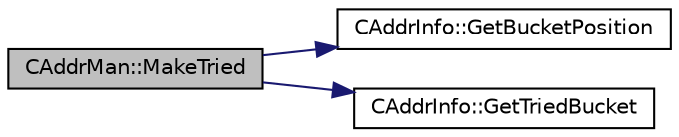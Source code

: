 digraph "CAddrMan::MakeTried"
{
  edge [fontname="Helvetica",fontsize="10",labelfontname="Helvetica",labelfontsize="10"];
  node [fontname="Helvetica",fontsize="10",shape=record];
  rankdir="LR";
  Node130 [label="CAddrMan::MakeTried",height=0.2,width=0.4,color="black", fillcolor="grey75", style="filled", fontcolor="black"];
  Node130 -> Node131 [color="midnightblue",fontsize="10",style="solid",fontname="Helvetica"];
  Node131 [label="CAddrInfo::GetBucketPosition",height=0.2,width=0.4,color="black", fillcolor="white", style="filled",URL="$class_c_addr_info.html#a3a133ffb3fbf67cbeb5f4bc683fa9126",tooltip="Calculate in which position of a bucket to store this entry. "];
  Node130 -> Node132 [color="midnightblue",fontsize="10",style="solid",fontname="Helvetica"];
  Node132 [label="CAddrInfo::GetTriedBucket",height=0.2,width=0.4,color="black", fillcolor="white", style="filled",URL="$class_c_addr_info.html#a11e2712f11c0d92c75976e90f2c5003e",tooltip="Calculate in which \"tried\" bucket this entry belongs. "];
}

